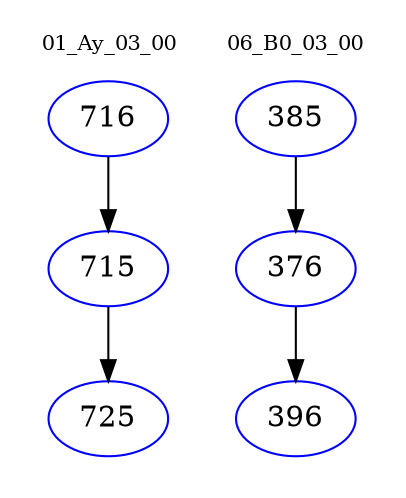 digraph{
subgraph cluster_0 {
color = white
label = "01_Ay_03_00";
fontsize=10;
T0_716 [label="716", color="blue"]
T0_716 -> T0_715 [color="black"]
T0_715 [label="715", color="blue"]
T0_715 -> T0_725 [color="black"]
T0_725 [label="725", color="blue"]
}
subgraph cluster_1 {
color = white
label = "06_B0_03_00";
fontsize=10;
T1_385 [label="385", color="blue"]
T1_385 -> T1_376 [color="black"]
T1_376 [label="376", color="blue"]
T1_376 -> T1_396 [color="black"]
T1_396 [label="396", color="blue"]
}
}
